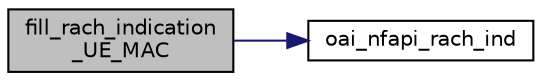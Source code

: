 digraph "fill_rach_indication_UE_MAC"
{
 // LATEX_PDF_SIZE
  edge [fontname="Helvetica",fontsize="10",labelfontname="Helvetica",labelfontsize="10"];
  node [fontname="Helvetica",fontsize="10",shape=record];
  rankdir="LR";
  Node1 [label="fill_rach_indication\l_UE_MAC",height=0.2,width=0.4,color="black", fillcolor="grey75", style="filled", fontcolor="black",tooltip=" "];
  Node1 -> Node2 [color="midnightblue",fontsize="10",style="solid",fontname="Helvetica"];
  Node2 [label="oai_nfapi_rach_ind",height=0.2,width=0.4,color="black", fillcolor="white", style="filled",URL="$phy__stub__UE_8c.html#a60ddbe93a76fe9d2a7d241cd790f8be3",tooltip=" "];
}
